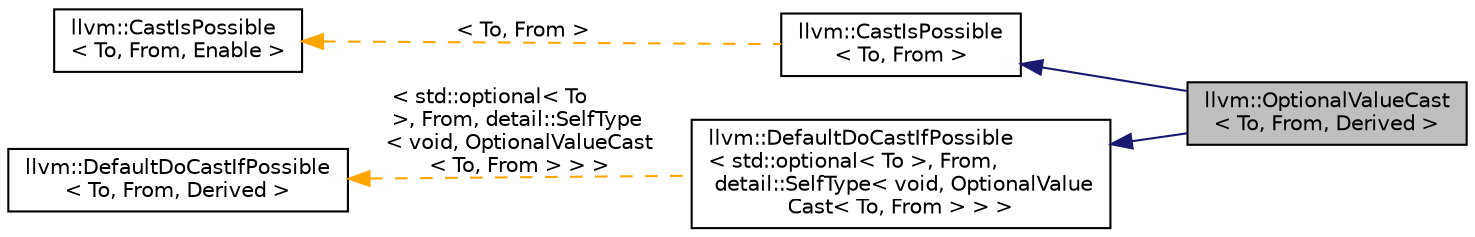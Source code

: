 digraph "llvm::OptionalValueCast&lt; To, From, Derived &gt;"
{
 // LATEX_PDF_SIZE
  bgcolor="transparent";
  edge [fontname="Helvetica",fontsize="10",labelfontname="Helvetica",labelfontsize="10"];
  node [fontname="Helvetica",fontsize="10",shape=record];
  rankdir="LR";
  Node1 [label="llvm::OptionalValueCast\l\< To, From, Derived \>",height=0.2,width=0.4,color="black", fillcolor="grey75", style="filled", fontcolor="black",tooltip="This cast trait provides std::optional<T> casting."];
  Node2 -> Node1 [dir="back",color="midnightblue",fontsize="10",style="solid",fontname="Helvetica"];
  Node2 [label="llvm::CastIsPossible\l\< To, From \>",height=0.2,width=0.4,color="black",URL="$structllvm_1_1CastIsPossible.html",tooltip=" "];
  Node3 -> Node2 [dir="back",color="orange",fontsize="10",style="dashed",label=" \< To, From \>" ,fontname="Helvetica"];
  Node3 [label="llvm::CastIsPossible\l\< To, From, Enable \>",height=0.2,width=0.4,color="black",URL="$structllvm_1_1CastIsPossible.html",tooltip="This struct provides a way to check if a given cast is possible."];
  Node4 -> Node1 [dir="back",color="midnightblue",fontsize="10",style="solid",fontname="Helvetica"];
  Node4 [label="llvm::DefaultDoCastIfPossible\l\< std::optional\< To \>, From,\l detail::SelfType\< void, OptionalValue\lCast\< To, From \> \> \>",height=0.2,width=0.4,color="black",URL="$structllvm_1_1DefaultDoCastIfPossible.html",tooltip=" "];
  Node5 -> Node4 [dir="back",color="orange",fontsize="10",style="dashed",label=" \< std::optional\< To\l \>, From, detail::SelfType\l\< void, OptionalValueCast\l\< To, From \> \> \>" ,fontname="Helvetica"];
  Node5 [label="llvm::DefaultDoCastIfPossible\l\< To, From, Derived \>",height=0.2,width=0.4,color="black",URL="$structllvm_1_1DefaultDoCastIfPossible.html",tooltip="This cast trait just provides the default implementation of doCastIfPossible to make CastInfo special..."];
}
